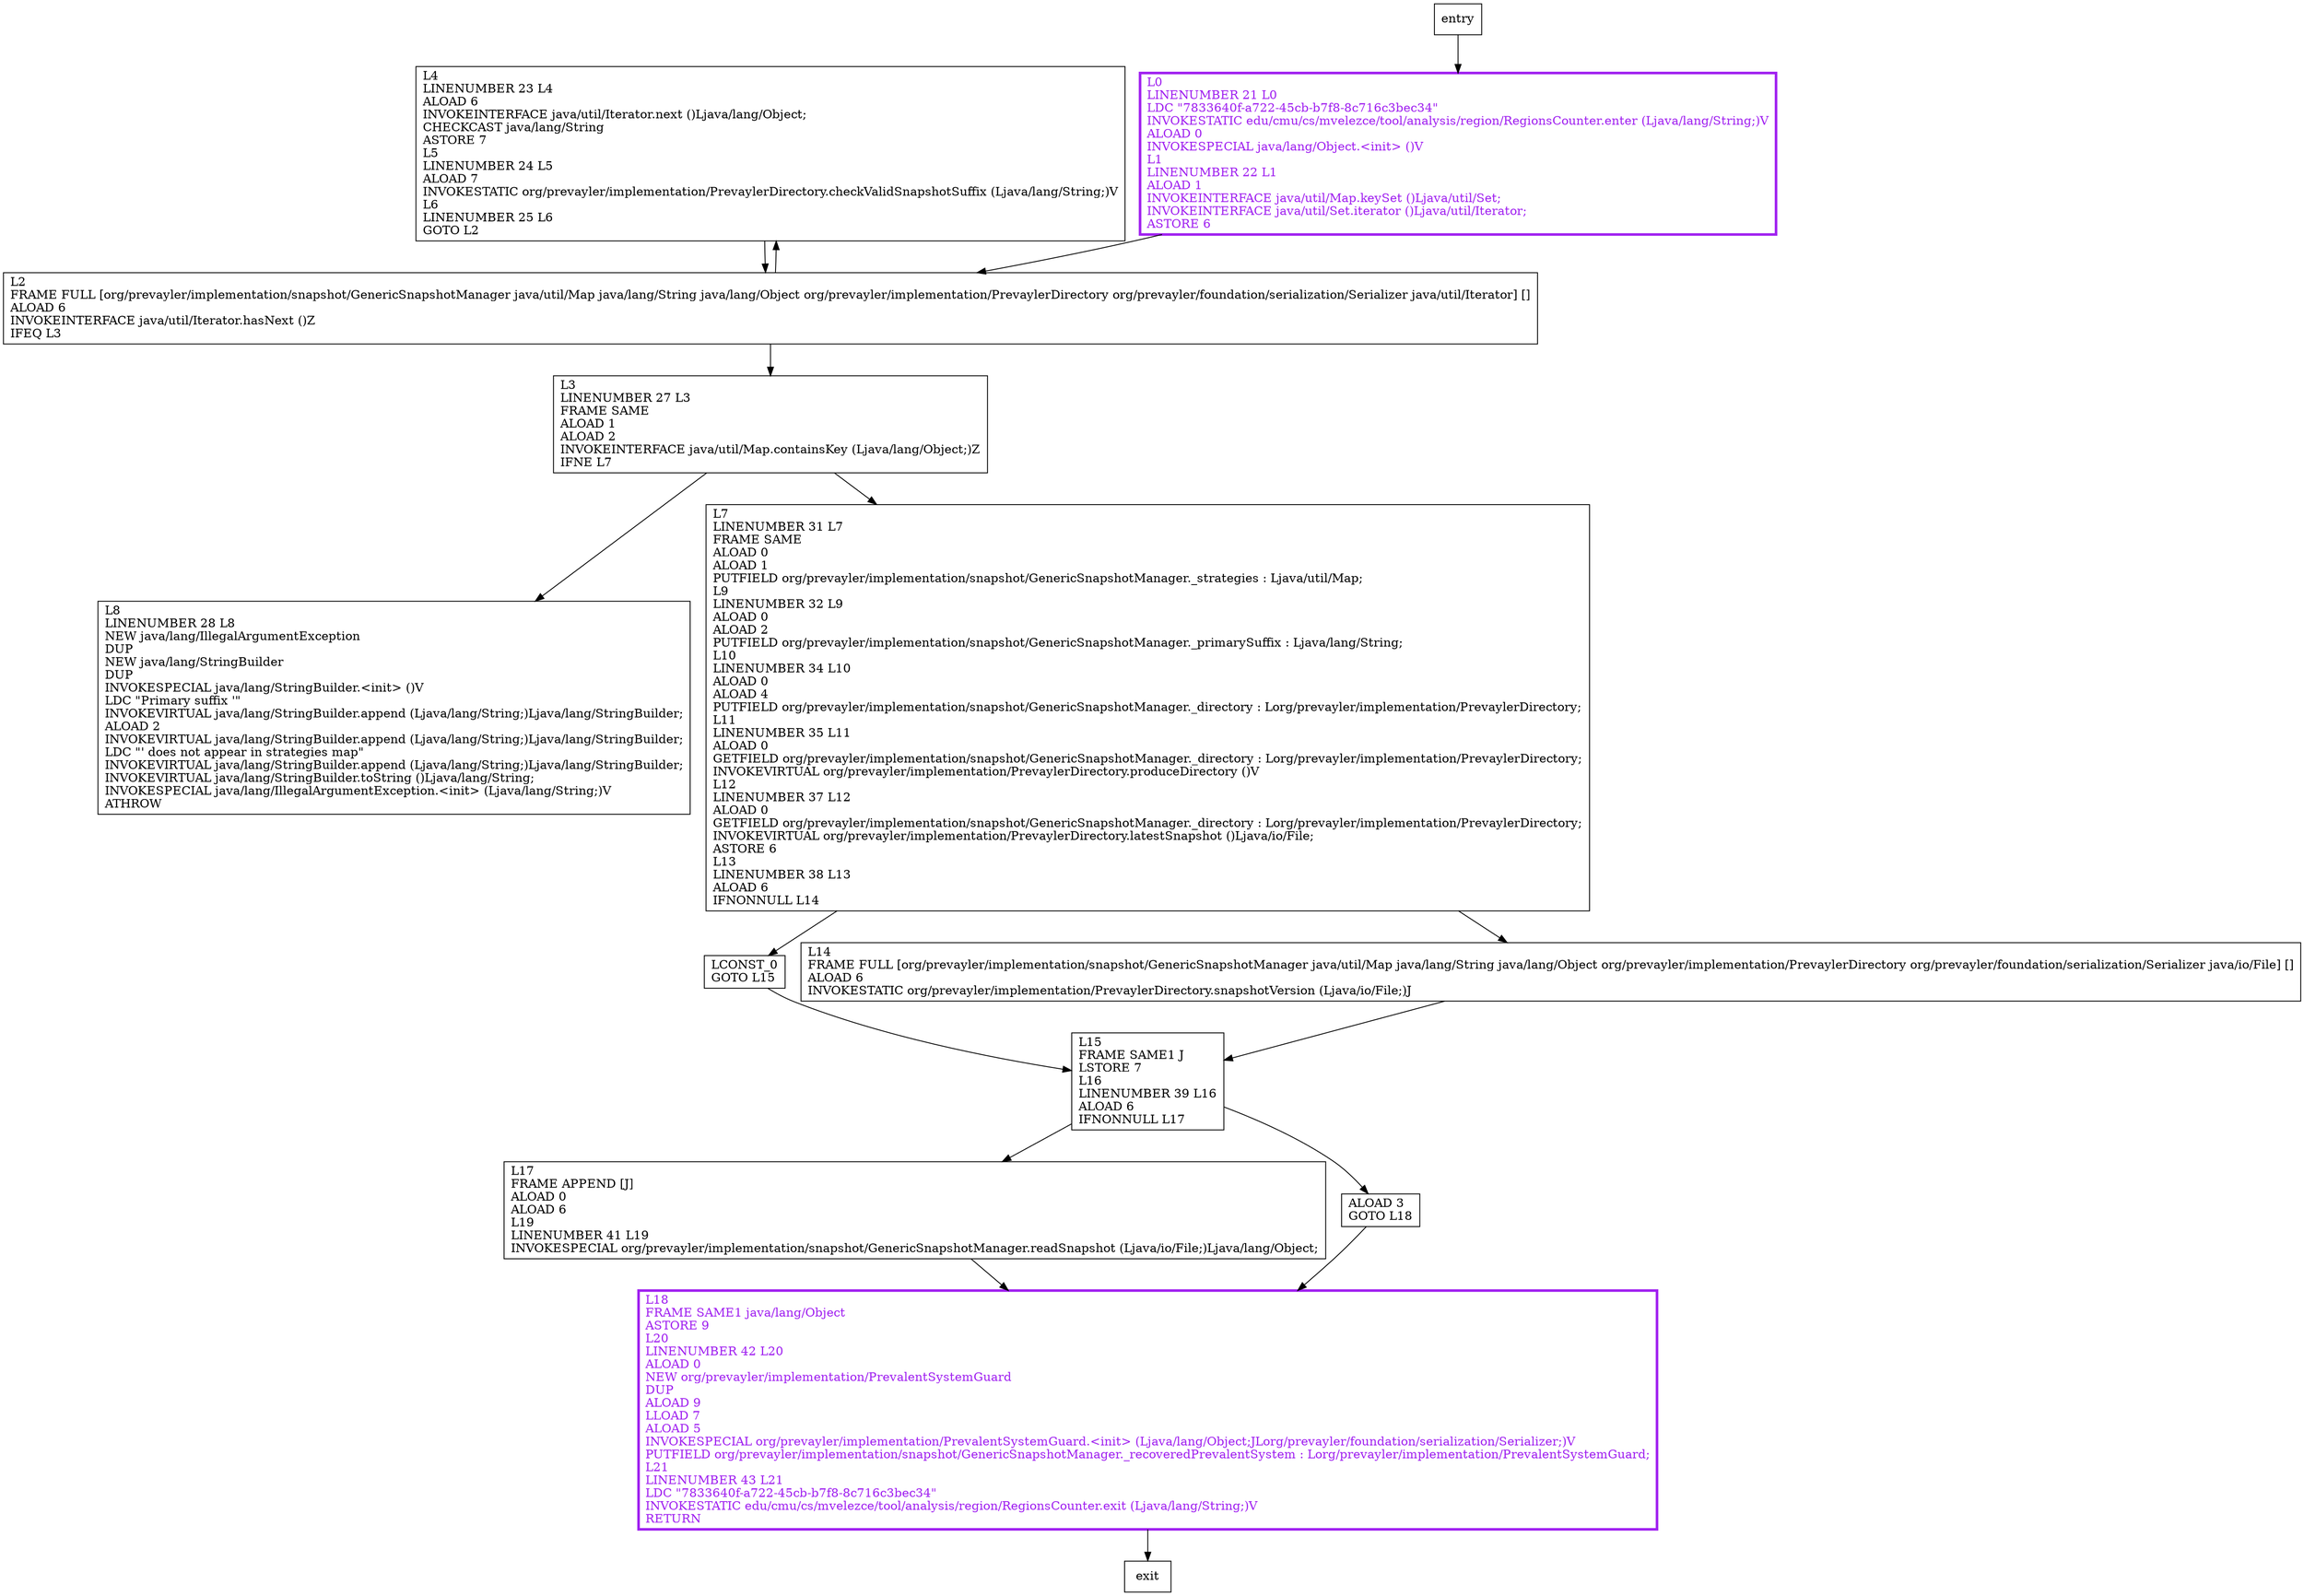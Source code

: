 digraph <init> {
node [shape=record];
204792416 [label="L4\lLINENUMBER 23 L4\lALOAD 6\lINVOKEINTERFACE java/util/Iterator.next ()Ljava/lang/Object;\lCHECKCAST java/lang/String\lASTORE 7\lL5\lLINENUMBER 24 L5\lALOAD 7\lINVOKESTATIC org/prevayler/implementation/PrevaylerDirectory.checkValidSnapshotSuffix (Ljava/lang/String;)V\lL6\lLINENUMBER 25 L6\lGOTO L2\l"];
100885175 [label="L0\lLINENUMBER 21 L0\lLDC \"7833640f-a722-45cb-b7f8-8c716c3bec34\"\lINVOKESTATIC edu/cmu/cs/mvelezce/tool/analysis/region/RegionsCounter.enter (Ljava/lang/String;)V\lALOAD 0\lINVOKESPECIAL java/lang/Object.\<init\> ()V\lL1\lLINENUMBER 22 L1\lALOAD 1\lINVOKEINTERFACE java/util/Map.keySet ()Ljava/util/Set;\lINVOKEINTERFACE java/util/Set.iterator ()Ljava/util/Iterator;\lASTORE 6\l"];
514944587 [label="L17\lFRAME APPEND [J]\lALOAD 0\lALOAD 6\lL19\lLINENUMBER 41 L19\lINVOKESPECIAL org/prevayler/implementation/snapshot/GenericSnapshotManager.readSnapshot (Ljava/io/File;)Ljava/lang/Object;\l"];
486884531 [label="ALOAD 3\lGOTO L18\l"];
1347473278 [label="L15\lFRAME SAME1 J\lLSTORE 7\lL16\lLINENUMBER 39 L16\lALOAD 6\lIFNONNULL L17\l"];
200704889 [label="LCONST_0\lGOTO L15\l"];
584573217 [label="L18\lFRAME SAME1 java/lang/Object\lASTORE 9\lL20\lLINENUMBER 42 L20\lALOAD 0\lNEW org/prevayler/implementation/PrevalentSystemGuard\lDUP\lALOAD 9\lLLOAD 7\lALOAD 5\lINVOKESPECIAL org/prevayler/implementation/PrevalentSystemGuard.\<init\> (Ljava/lang/Object;JLorg/prevayler/foundation/serialization/Serializer;)V\lPUTFIELD org/prevayler/implementation/snapshot/GenericSnapshotManager._recoveredPrevalentSystem : Lorg/prevayler/implementation/PrevalentSystemGuard;\lL21\lLINENUMBER 43 L21\lLDC \"7833640f-a722-45cb-b7f8-8c716c3bec34\"\lINVOKESTATIC edu/cmu/cs/mvelezce/tool/analysis/region/RegionsCounter.exit (Ljava/lang/String;)V\lRETURN\l"];
959718162 [label="L2\lFRAME FULL [org/prevayler/implementation/snapshot/GenericSnapshotManager java/util/Map java/lang/String java/lang/Object org/prevayler/implementation/PrevaylerDirectory org/prevayler/foundation/serialization/Serializer java/util/Iterator] []\lALOAD 6\lINVOKEINTERFACE java/util/Iterator.hasNext ()Z\lIFEQ L3\l"];
944692283 [label="L8\lLINENUMBER 28 L8\lNEW java/lang/IllegalArgumentException\lDUP\lNEW java/lang/StringBuilder\lDUP\lINVOKESPECIAL java/lang/StringBuilder.\<init\> ()V\lLDC \"Primary suffix '\"\lINVOKEVIRTUAL java/lang/StringBuilder.append (Ljava/lang/String;)Ljava/lang/StringBuilder;\lALOAD 2\lINVOKEVIRTUAL java/lang/StringBuilder.append (Ljava/lang/String;)Ljava/lang/StringBuilder;\lLDC \"' does not appear in strategies map\"\lINVOKEVIRTUAL java/lang/StringBuilder.append (Ljava/lang/String;)Ljava/lang/StringBuilder;\lINVOKEVIRTUAL java/lang/StringBuilder.toString ()Ljava/lang/String;\lINVOKESPECIAL java/lang/IllegalArgumentException.\<init\> (Ljava/lang/String;)V\lATHROW\l"];
323100336 [label="L14\lFRAME FULL [org/prevayler/implementation/snapshot/GenericSnapshotManager java/util/Map java/lang/String java/lang/Object org/prevayler/implementation/PrevaylerDirectory org/prevayler/foundation/serialization/Serializer java/io/File] []\lALOAD 6\lINVOKESTATIC org/prevayler/implementation/PrevaylerDirectory.snapshotVersion (Ljava/io/File;)J\l"];
608168025 [label="L7\lLINENUMBER 31 L7\lFRAME SAME\lALOAD 0\lALOAD 1\lPUTFIELD org/prevayler/implementation/snapshot/GenericSnapshotManager._strategies : Ljava/util/Map;\lL9\lLINENUMBER 32 L9\lALOAD 0\lALOAD 2\lPUTFIELD org/prevayler/implementation/snapshot/GenericSnapshotManager._primarySuffix : Ljava/lang/String;\lL10\lLINENUMBER 34 L10\lALOAD 0\lALOAD 4\lPUTFIELD org/prevayler/implementation/snapshot/GenericSnapshotManager._directory : Lorg/prevayler/implementation/PrevaylerDirectory;\lL11\lLINENUMBER 35 L11\lALOAD 0\lGETFIELD org/prevayler/implementation/snapshot/GenericSnapshotManager._directory : Lorg/prevayler/implementation/PrevaylerDirectory;\lINVOKEVIRTUAL org/prevayler/implementation/PrevaylerDirectory.produceDirectory ()V\lL12\lLINENUMBER 37 L12\lALOAD 0\lGETFIELD org/prevayler/implementation/snapshot/GenericSnapshotManager._directory : Lorg/prevayler/implementation/PrevaylerDirectory;\lINVOKEVIRTUAL org/prevayler/implementation/PrevaylerDirectory.latestSnapshot ()Ljava/io/File;\lASTORE 6\lL13\lLINENUMBER 38 L13\lALOAD 6\lIFNONNULL L14\l"];
411082168 [label="L3\lLINENUMBER 27 L3\lFRAME SAME\lALOAD 1\lALOAD 2\lINVOKEINTERFACE java/util/Map.containsKey (Ljava/lang/Object;)Z\lIFNE L7\l"];
entry;
exit;
486884531 -> 584573217;
200704889 -> 1347473278;
959718162 -> 204792416;
959718162 -> 411082168;
323100336 -> 1347473278;
608168025 -> 200704889;
608168025 -> 323100336;
204792416 -> 959718162;
entry -> 100885175;
100885175 -> 959718162;
514944587 -> 584573217;
1347473278 -> 514944587;
1347473278 -> 486884531;
584573217 -> exit;
411082168 -> 944692283;
411082168 -> 608168025;
100885175[fontcolor="purple", penwidth=3, color="purple"];
584573217[fontcolor="purple", penwidth=3, color="purple"];
}
